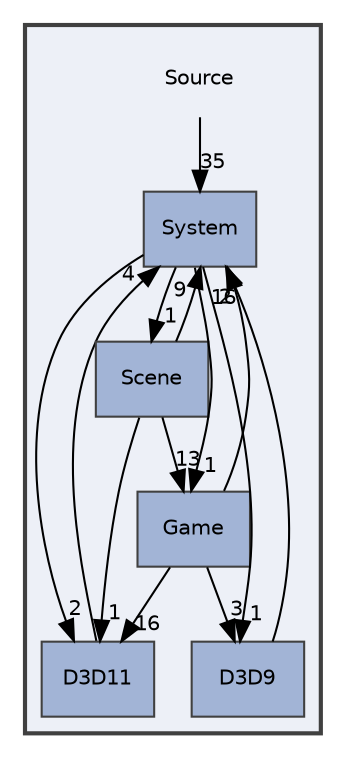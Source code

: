 digraph "C:/Users/shiih/Desktop/kiyosumi/DX11Template/Source"
{
 // LATEX_PDF_SIZE
  edge [fontname="Helvetica",fontsize="10",labelfontname="Helvetica",labelfontsize="10"];
  node [fontname="Helvetica",fontsize="10",shape=record];
  compound=true
  subgraph clusterdir_74389ed8173ad57b461b9d623a1f3867 {
    graph [ bgcolor="#edf0f7", pencolor="grey25", style="filled,bold,", label="", fontname="Helvetica", fontsize="10", URL="dir_74389ed8173ad57b461b9d623a1f3867.html"]
    dir_74389ed8173ad57b461b9d623a1f3867 [shape=plaintext, label="Source"];
  dir_d6f806a0f8acb4e9216b2e39be4b704c [shape=box, label="D3D11", style="filled,", fillcolor="#a2b4d6", color="grey25", URL="dir_d6f806a0f8acb4e9216b2e39be4b704c.html"];
  dir_64b7932af7e910a5dab36cb52f15c61f [shape=box, label="D3D9", style="filled,", fillcolor="#a2b4d6", color="grey25", URL="dir_64b7932af7e910a5dab36cb52f15c61f.html"];
  dir_3777292849a1481e53303ca2af78ff89 [shape=box, label="Game", style="filled,", fillcolor="#a2b4d6", color="grey25", URL="dir_3777292849a1481e53303ca2af78ff89.html"];
  dir_4320b44877c4234843610716d05fd211 [shape=box, label="Scene", style="filled,", fillcolor="#a2b4d6", color="grey25", URL="dir_4320b44877c4234843610716d05fd211.html"];
  dir_86602465ad759445696399282595f21f [shape=box, label="System", style="filled,", fillcolor="#a2b4d6", color="grey25", URL="dir_86602465ad759445696399282595f21f.html"];
  }
  dir_74389ed8173ad57b461b9d623a1f3867->dir_86602465ad759445696399282595f21f [headlabel="35", labeldistance=1.5 headhref="dir_000023_000025.html"];
  dir_d6f806a0f8acb4e9216b2e39be4b704c->dir_86602465ad759445696399282595f21f [headlabel="4", labeldistance=1.5 headhref="dir_000003_000025.html"];
  dir_64b7932af7e910a5dab36cb52f15c61f->dir_86602465ad759445696399282595f21f [headlabel="2", labeldistance=1.5 headhref="dir_000004_000025.html"];
  dir_3777292849a1481e53303ca2af78ff89->dir_86602465ad759445696399282595f21f [headlabel="16", labeldistance=1.5 headhref="dir_000007_000025.html"];
  dir_3777292849a1481e53303ca2af78ff89->dir_64b7932af7e910a5dab36cb52f15c61f [headlabel="3", labeldistance=1.5 headhref="dir_000007_000004.html"];
  dir_3777292849a1481e53303ca2af78ff89->dir_d6f806a0f8acb4e9216b2e39be4b704c [headlabel="16", labeldistance=1.5 headhref="dir_000007_000003.html"];
  dir_4320b44877c4234843610716d05fd211->dir_3777292849a1481e53303ca2af78ff89 [headlabel="13", labeldistance=1.5 headhref="dir_000019_000007.html"];
  dir_4320b44877c4234843610716d05fd211->dir_86602465ad759445696399282595f21f [headlabel="9", labeldistance=1.5 headhref="dir_000019_000025.html"];
  dir_4320b44877c4234843610716d05fd211->dir_d6f806a0f8acb4e9216b2e39be4b704c [headlabel="1", labeldistance=1.5 headhref="dir_000019_000003.html"];
  dir_86602465ad759445696399282595f21f->dir_3777292849a1481e53303ca2af78ff89 [headlabel="1", labeldistance=1.5 headhref="dir_000025_000007.html"];
  dir_86602465ad759445696399282595f21f->dir_4320b44877c4234843610716d05fd211 [headlabel="1", labeldistance=1.5 headhref="dir_000025_000019.html"];
  dir_86602465ad759445696399282595f21f->dir_64b7932af7e910a5dab36cb52f15c61f [headlabel="1", labeldistance=1.5 headhref="dir_000025_000004.html"];
  dir_86602465ad759445696399282595f21f->dir_d6f806a0f8acb4e9216b2e39be4b704c [headlabel="2", labeldistance=1.5 headhref="dir_000025_000003.html"];
}
